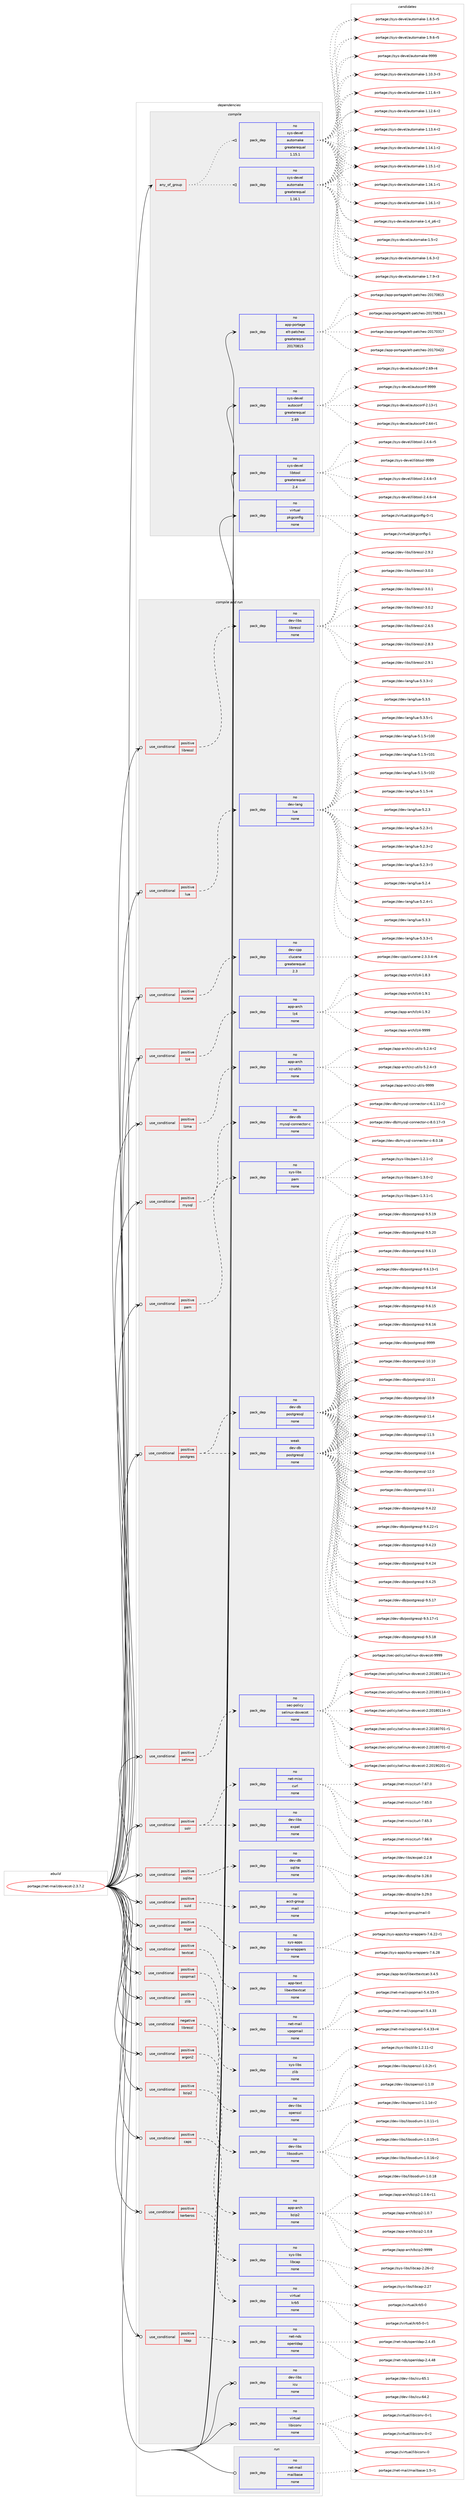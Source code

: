 digraph prolog {

# *************
# Graph options
# *************

newrank=true;
concentrate=true;
compound=true;
graph [rankdir=LR,fontname=Helvetica,fontsize=10,ranksep=1.5];#, ranksep=2.5, nodesep=0.2];
edge  [arrowhead=vee];
node  [fontname=Helvetica,fontsize=10];

# **********
# The ebuild
# **********

subgraph cluster_leftcol {
color=gray;
rank=same;
label=<<i>ebuild</i>>;
id [label="portage://net-mail/dovecot-2.3.7.2", color=red, width=4, href="../net-mail/dovecot-2.3.7.2.svg"];
}

# ****************
# The dependencies
# ****************

subgraph cluster_midcol {
color=gray;
label=<<i>dependencies</i>>;
subgraph cluster_compile {
fillcolor="#eeeeee";
style=filled;
label=<<i>compile</i>>;
subgraph any5888 {
dependency362451 [label=<<TABLE BORDER="0" CELLBORDER="1" CELLSPACING="0" CELLPADDING="4"><TR><TD CELLPADDING="10">any_of_group</TD></TR></TABLE>>, shape=none, color=red];subgraph pack265676 {
dependency362452 [label=<<TABLE BORDER="0" CELLBORDER="1" CELLSPACING="0" CELLPADDING="4" WIDTH="220"><TR><TD ROWSPAN="6" CELLPADDING="30">pack_dep</TD></TR><TR><TD WIDTH="110">no</TD></TR><TR><TD>sys-devel</TD></TR><TR><TD>automake</TD></TR><TR><TD>greaterequal</TD></TR><TR><TD>1.16.1</TD></TR></TABLE>>, shape=none, color=blue];
}
dependency362451:e -> dependency362452:w [weight=20,style="dotted",arrowhead="oinv"];
subgraph pack265677 {
dependency362453 [label=<<TABLE BORDER="0" CELLBORDER="1" CELLSPACING="0" CELLPADDING="4" WIDTH="220"><TR><TD ROWSPAN="6" CELLPADDING="30">pack_dep</TD></TR><TR><TD WIDTH="110">no</TD></TR><TR><TD>sys-devel</TD></TR><TR><TD>automake</TD></TR><TR><TD>greaterequal</TD></TR><TR><TD>1.15.1</TD></TR></TABLE>>, shape=none, color=blue];
}
dependency362451:e -> dependency362453:w [weight=20,style="dotted",arrowhead="oinv"];
}
id:e -> dependency362451:w [weight=20,style="solid",arrowhead="vee"];
subgraph pack265678 {
dependency362454 [label=<<TABLE BORDER="0" CELLBORDER="1" CELLSPACING="0" CELLPADDING="4" WIDTH="220"><TR><TD ROWSPAN="6" CELLPADDING="30">pack_dep</TD></TR><TR><TD WIDTH="110">no</TD></TR><TR><TD>app-portage</TD></TR><TR><TD>elt-patches</TD></TR><TR><TD>greaterequal</TD></TR><TR><TD>20170815</TD></TR></TABLE>>, shape=none, color=blue];
}
id:e -> dependency362454:w [weight=20,style="solid",arrowhead="vee"];
subgraph pack265679 {
dependency362455 [label=<<TABLE BORDER="0" CELLBORDER="1" CELLSPACING="0" CELLPADDING="4" WIDTH="220"><TR><TD ROWSPAN="6" CELLPADDING="30">pack_dep</TD></TR><TR><TD WIDTH="110">no</TD></TR><TR><TD>sys-devel</TD></TR><TR><TD>autoconf</TD></TR><TR><TD>greaterequal</TD></TR><TR><TD>2.69</TD></TR></TABLE>>, shape=none, color=blue];
}
id:e -> dependency362455:w [weight=20,style="solid",arrowhead="vee"];
subgraph pack265680 {
dependency362456 [label=<<TABLE BORDER="0" CELLBORDER="1" CELLSPACING="0" CELLPADDING="4" WIDTH="220"><TR><TD ROWSPAN="6" CELLPADDING="30">pack_dep</TD></TR><TR><TD WIDTH="110">no</TD></TR><TR><TD>sys-devel</TD></TR><TR><TD>libtool</TD></TR><TR><TD>greaterequal</TD></TR><TR><TD>2.4</TD></TR></TABLE>>, shape=none, color=blue];
}
id:e -> dependency362456:w [weight=20,style="solid",arrowhead="vee"];
subgraph pack265681 {
dependency362457 [label=<<TABLE BORDER="0" CELLBORDER="1" CELLSPACING="0" CELLPADDING="4" WIDTH="220"><TR><TD ROWSPAN="6" CELLPADDING="30">pack_dep</TD></TR><TR><TD WIDTH="110">no</TD></TR><TR><TD>virtual</TD></TR><TR><TD>pkgconfig</TD></TR><TR><TD>none</TD></TR><TR><TD></TD></TR></TABLE>>, shape=none, color=blue];
}
id:e -> dependency362457:w [weight=20,style="solid",arrowhead="vee"];
}
subgraph cluster_compileandrun {
fillcolor="#eeeeee";
style=filled;
label=<<i>compile and run</i>>;
subgraph cond90735 {
dependency362458 [label=<<TABLE BORDER="0" CELLBORDER="1" CELLSPACING="0" CELLPADDING="4"><TR><TD ROWSPAN="3" CELLPADDING="10">use_conditional</TD></TR><TR><TD>negative</TD></TR><TR><TD>libressl</TD></TR></TABLE>>, shape=none, color=red];
subgraph pack265682 {
dependency362459 [label=<<TABLE BORDER="0" CELLBORDER="1" CELLSPACING="0" CELLPADDING="4" WIDTH="220"><TR><TD ROWSPAN="6" CELLPADDING="30">pack_dep</TD></TR><TR><TD WIDTH="110">no</TD></TR><TR><TD>dev-libs</TD></TR><TR><TD>openssl</TD></TR><TR><TD>none</TD></TR><TR><TD></TD></TR></TABLE>>, shape=none, color=blue];
}
dependency362458:e -> dependency362459:w [weight=20,style="dashed",arrowhead="vee"];
}
id:e -> dependency362458:w [weight=20,style="solid",arrowhead="odotvee"];
subgraph cond90736 {
dependency362460 [label=<<TABLE BORDER="0" CELLBORDER="1" CELLSPACING="0" CELLPADDING="4"><TR><TD ROWSPAN="3" CELLPADDING="10">use_conditional</TD></TR><TR><TD>positive</TD></TR><TR><TD>argon2</TD></TR></TABLE>>, shape=none, color=red];
subgraph pack265683 {
dependency362461 [label=<<TABLE BORDER="0" CELLBORDER="1" CELLSPACING="0" CELLPADDING="4" WIDTH="220"><TR><TD ROWSPAN="6" CELLPADDING="30">pack_dep</TD></TR><TR><TD WIDTH="110">no</TD></TR><TR><TD>dev-libs</TD></TR><TR><TD>libsodium</TD></TR><TR><TD>none</TD></TR><TR><TD></TD></TR></TABLE>>, shape=none, color=blue];
}
dependency362460:e -> dependency362461:w [weight=20,style="dashed",arrowhead="vee"];
}
id:e -> dependency362460:w [weight=20,style="solid",arrowhead="odotvee"];
subgraph cond90737 {
dependency362462 [label=<<TABLE BORDER="0" CELLBORDER="1" CELLSPACING="0" CELLPADDING="4"><TR><TD ROWSPAN="3" CELLPADDING="10">use_conditional</TD></TR><TR><TD>positive</TD></TR><TR><TD>bzip2</TD></TR></TABLE>>, shape=none, color=red];
subgraph pack265684 {
dependency362463 [label=<<TABLE BORDER="0" CELLBORDER="1" CELLSPACING="0" CELLPADDING="4" WIDTH="220"><TR><TD ROWSPAN="6" CELLPADDING="30">pack_dep</TD></TR><TR><TD WIDTH="110">no</TD></TR><TR><TD>app-arch</TD></TR><TR><TD>bzip2</TD></TR><TR><TD>none</TD></TR><TR><TD></TD></TR></TABLE>>, shape=none, color=blue];
}
dependency362462:e -> dependency362463:w [weight=20,style="dashed",arrowhead="vee"];
}
id:e -> dependency362462:w [weight=20,style="solid",arrowhead="odotvee"];
subgraph cond90738 {
dependency362464 [label=<<TABLE BORDER="0" CELLBORDER="1" CELLSPACING="0" CELLPADDING="4"><TR><TD ROWSPAN="3" CELLPADDING="10">use_conditional</TD></TR><TR><TD>positive</TD></TR><TR><TD>caps</TD></TR></TABLE>>, shape=none, color=red];
subgraph pack265685 {
dependency362465 [label=<<TABLE BORDER="0" CELLBORDER="1" CELLSPACING="0" CELLPADDING="4" WIDTH="220"><TR><TD ROWSPAN="6" CELLPADDING="30">pack_dep</TD></TR><TR><TD WIDTH="110">no</TD></TR><TR><TD>sys-libs</TD></TR><TR><TD>libcap</TD></TR><TR><TD>none</TD></TR><TR><TD></TD></TR></TABLE>>, shape=none, color=blue];
}
dependency362464:e -> dependency362465:w [weight=20,style="dashed",arrowhead="vee"];
}
id:e -> dependency362464:w [weight=20,style="solid",arrowhead="odotvee"];
subgraph cond90739 {
dependency362466 [label=<<TABLE BORDER="0" CELLBORDER="1" CELLSPACING="0" CELLPADDING="4"><TR><TD ROWSPAN="3" CELLPADDING="10">use_conditional</TD></TR><TR><TD>positive</TD></TR><TR><TD>kerberos</TD></TR></TABLE>>, shape=none, color=red];
subgraph pack265686 {
dependency362467 [label=<<TABLE BORDER="0" CELLBORDER="1" CELLSPACING="0" CELLPADDING="4" WIDTH="220"><TR><TD ROWSPAN="6" CELLPADDING="30">pack_dep</TD></TR><TR><TD WIDTH="110">no</TD></TR><TR><TD>virtual</TD></TR><TR><TD>krb5</TD></TR><TR><TD>none</TD></TR><TR><TD></TD></TR></TABLE>>, shape=none, color=blue];
}
dependency362466:e -> dependency362467:w [weight=20,style="dashed",arrowhead="vee"];
}
id:e -> dependency362466:w [weight=20,style="solid",arrowhead="odotvee"];
subgraph cond90740 {
dependency362468 [label=<<TABLE BORDER="0" CELLBORDER="1" CELLSPACING="0" CELLPADDING="4"><TR><TD ROWSPAN="3" CELLPADDING="10">use_conditional</TD></TR><TR><TD>positive</TD></TR><TR><TD>ldap</TD></TR></TABLE>>, shape=none, color=red];
subgraph pack265687 {
dependency362469 [label=<<TABLE BORDER="0" CELLBORDER="1" CELLSPACING="0" CELLPADDING="4" WIDTH="220"><TR><TD ROWSPAN="6" CELLPADDING="30">pack_dep</TD></TR><TR><TD WIDTH="110">no</TD></TR><TR><TD>net-nds</TD></TR><TR><TD>openldap</TD></TR><TR><TD>none</TD></TR><TR><TD></TD></TR></TABLE>>, shape=none, color=blue];
}
dependency362468:e -> dependency362469:w [weight=20,style="dashed",arrowhead="vee"];
}
id:e -> dependency362468:w [weight=20,style="solid",arrowhead="odotvee"];
subgraph cond90741 {
dependency362470 [label=<<TABLE BORDER="0" CELLBORDER="1" CELLSPACING="0" CELLPADDING="4"><TR><TD ROWSPAN="3" CELLPADDING="10">use_conditional</TD></TR><TR><TD>positive</TD></TR><TR><TD>libressl</TD></TR></TABLE>>, shape=none, color=red];
subgraph pack265688 {
dependency362471 [label=<<TABLE BORDER="0" CELLBORDER="1" CELLSPACING="0" CELLPADDING="4" WIDTH="220"><TR><TD ROWSPAN="6" CELLPADDING="30">pack_dep</TD></TR><TR><TD WIDTH="110">no</TD></TR><TR><TD>dev-libs</TD></TR><TR><TD>libressl</TD></TR><TR><TD>none</TD></TR><TR><TD></TD></TR></TABLE>>, shape=none, color=blue];
}
dependency362470:e -> dependency362471:w [weight=20,style="dashed",arrowhead="vee"];
}
id:e -> dependency362470:w [weight=20,style="solid",arrowhead="odotvee"];
subgraph cond90742 {
dependency362472 [label=<<TABLE BORDER="0" CELLBORDER="1" CELLSPACING="0" CELLPADDING="4"><TR><TD ROWSPAN="3" CELLPADDING="10">use_conditional</TD></TR><TR><TD>positive</TD></TR><TR><TD>lua</TD></TR></TABLE>>, shape=none, color=red];
subgraph pack265689 {
dependency362473 [label=<<TABLE BORDER="0" CELLBORDER="1" CELLSPACING="0" CELLPADDING="4" WIDTH="220"><TR><TD ROWSPAN="6" CELLPADDING="30">pack_dep</TD></TR><TR><TD WIDTH="110">no</TD></TR><TR><TD>dev-lang</TD></TR><TR><TD>lua</TD></TR><TR><TD>none</TD></TR><TR><TD></TD></TR></TABLE>>, shape=none, color=blue];
}
dependency362472:e -> dependency362473:w [weight=20,style="dashed",arrowhead="vee"];
}
id:e -> dependency362472:w [weight=20,style="solid",arrowhead="odotvee"];
subgraph cond90743 {
dependency362474 [label=<<TABLE BORDER="0" CELLBORDER="1" CELLSPACING="0" CELLPADDING="4"><TR><TD ROWSPAN="3" CELLPADDING="10">use_conditional</TD></TR><TR><TD>positive</TD></TR><TR><TD>lucene</TD></TR></TABLE>>, shape=none, color=red];
subgraph pack265690 {
dependency362475 [label=<<TABLE BORDER="0" CELLBORDER="1" CELLSPACING="0" CELLPADDING="4" WIDTH="220"><TR><TD ROWSPAN="6" CELLPADDING="30">pack_dep</TD></TR><TR><TD WIDTH="110">no</TD></TR><TR><TD>dev-cpp</TD></TR><TR><TD>clucene</TD></TR><TR><TD>greaterequal</TD></TR><TR><TD>2.3</TD></TR></TABLE>>, shape=none, color=blue];
}
dependency362474:e -> dependency362475:w [weight=20,style="dashed",arrowhead="vee"];
}
id:e -> dependency362474:w [weight=20,style="solid",arrowhead="odotvee"];
subgraph cond90744 {
dependency362476 [label=<<TABLE BORDER="0" CELLBORDER="1" CELLSPACING="0" CELLPADDING="4"><TR><TD ROWSPAN="3" CELLPADDING="10">use_conditional</TD></TR><TR><TD>positive</TD></TR><TR><TD>lz4</TD></TR></TABLE>>, shape=none, color=red];
subgraph pack265691 {
dependency362477 [label=<<TABLE BORDER="0" CELLBORDER="1" CELLSPACING="0" CELLPADDING="4" WIDTH="220"><TR><TD ROWSPAN="6" CELLPADDING="30">pack_dep</TD></TR><TR><TD WIDTH="110">no</TD></TR><TR><TD>app-arch</TD></TR><TR><TD>lz4</TD></TR><TR><TD>none</TD></TR><TR><TD></TD></TR></TABLE>>, shape=none, color=blue];
}
dependency362476:e -> dependency362477:w [weight=20,style="dashed",arrowhead="vee"];
}
id:e -> dependency362476:w [weight=20,style="solid",arrowhead="odotvee"];
subgraph cond90745 {
dependency362478 [label=<<TABLE BORDER="0" CELLBORDER="1" CELLSPACING="0" CELLPADDING="4"><TR><TD ROWSPAN="3" CELLPADDING="10">use_conditional</TD></TR><TR><TD>positive</TD></TR><TR><TD>lzma</TD></TR></TABLE>>, shape=none, color=red];
subgraph pack265692 {
dependency362479 [label=<<TABLE BORDER="0" CELLBORDER="1" CELLSPACING="0" CELLPADDING="4" WIDTH="220"><TR><TD ROWSPAN="6" CELLPADDING="30">pack_dep</TD></TR><TR><TD WIDTH="110">no</TD></TR><TR><TD>app-arch</TD></TR><TR><TD>xz-utils</TD></TR><TR><TD>none</TD></TR><TR><TD></TD></TR></TABLE>>, shape=none, color=blue];
}
dependency362478:e -> dependency362479:w [weight=20,style="dashed",arrowhead="vee"];
}
id:e -> dependency362478:w [weight=20,style="solid",arrowhead="odotvee"];
subgraph cond90746 {
dependency362480 [label=<<TABLE BORDER="0" CELLBORDER="1" CELLSPACING="0" CELLPADDING="4"><TR><TD ROWSPAN="3" CELLPADDING="10">use_conditional</TD></TR><TR><TD>positive</TD></TR><TR><TD>mysql</TD></TR></TABLE>>, shape=none, color=red];
subgraph pack265693 {
dependency362481 [label=<<TABLE BORDER="0" CELLBORDER="1" CELLSPACING="0" CELLPADDING="4" WIDTH="220"><TR><TD ROWSPAN="6" CELLPADDING="30">pack_dep</TD></TR><TR><TD WIDTH="110">no</TD></TR><TR><TD>dev-db</TD></TR><TR><TD>mysql-connector-c</TD></TR><TR><TD>none</TD></TR><TR><TD></TD></TR></TABLE>>, shape=none, color=blue];
}
dependency362480:e -> dependency362481:w [weight=20,style="dashed",arrowhead="vee"];
}
id:e -> dependency362480:w [weight=20,style="solid",arrowhead="odotvee"];
subgraph cond90747 {
dependency362482 [label=<<TABLE BORDER="0" CELLBORDER="1" CELLSPACING="0" CELLPADDING="4"><TR><TD ROWSPAN="3" CELLPADDING="10">use_conditional</TD></TR><TR><TD>positive</TD></TR><TR><TD>pam</TD></TR></TABLE>>, shape=none, color=red];
subgraph pack265694 {
dependency362483 [label=<<TABLE BORDER="0" CELLBORDER="1" CELLSPACING="0" CELLPADDING="4" WIDTH="220"><TR><TD ROWSPAN="6" CELLPADDING="30">pack_dep</TD></TR><TR><TD WIDTH="110">no</TD></TR><TR><TD>sys-libs</TD></TR><TR><TD>pam</TD></TR><TR><TD>none</TD></TR><TR><TD></TD></TR></TABLE>>, shape=none, color=blue];
}
dependency362482:e -> dependency362483:w [weight=20,style="dashed",arrowhead="vee"];
}
id:e -> dependency362482:w [weight=20,style="solid",arrowhead="odotvee"];
subgraph cond90748 {
dependency362484 [label=<<TABLE BORDER="0" CELLBORDER="1" CELLSPACING="0" CELLPADDING="4"><TR><TD ROWSPAN="3" CELLPADDING="10">use_conditional</TD></TR><TR><TD>positive</TD></TR><TR><TD>postgres</TD></TR></TABLE>>, shape=none, color=red];
subgraph pack265695 {
dependency362485 [label=<<TABLE BORDER="0" CELLBORDER="1" CELLSPACING="0" CELLPADDING="4" WIDTH="220"><TR><TD ROWSPAN="6" CELLPADDING="30">pack_dep</TD></TR><TR><TD WIDTH="110">no</TD></TR><TR><TD>dev-db</TD></TR><TR><TD>postgresql</TD></TR><TR><TD>none</TD></TR><TR><TD></TD></TR></TABLE>>, shape=none, color=blue];
}
dependency362484:e -> dependency362485:w [weight=20,style="dashed",arrowhead="vee"];
subgraph pack265696 {
dependency362486 [label=<<TABLE BORDER="0" CELLBORDER="1" CELLSPACING="0" CELLPADDING="4" WIDTH="220"><TR><TD ROWSPAN="6" CELLPADDING="30">pack_dep</TD></TR><TR><TD WIDTH="110">weak</TD></TR><TR><TD>dev-db</TD></TR><TR><TD>postgresql</TD></TR><TR><TD>none</TD></TR><TR><TD></TD></TR></TABLE>>, shape=none, color=blue];
}
dependency362484:e -> dependency362486:w [weight=20,style="dashed",arrowhead="vee"];
}
id:e -> dependency362484:w [weight=20,style="solid",arrowhead="odotvee"];
subgraph cond90749 {
dependency362487 [label=<<TABLE BORDER="0" CELLBORDER="1" CELLSPACING="0" CELLPADDING="4"><TR><TD ROWSPAN="3" CELLPADDING="10">use_conditional</TD></TR><TR><TD>positive</TD></TR><TR><TD>selinux</TD></TR></TABLE>>, shape=none, color=red];
subgraph pack265697 {
dependency362488 [label=<<TABLE BORDER="0" CELLBORDER="1" CELLSPACING="0" CELLPADDING="4" WIDTH="220"><TR><TD ROWSPAN="6" CELLPADDING="30">pack_dep</TD></TR><TR><TD WIDTH="110">no</TD></TR><TR><TD>sec-policy</TD></TR><TR><TD>selinux-dovecot</TD></TR><TR><TD>none</TD></TR><TR><TD></TD></TR></TABLE>>, shape=none, color=blue];
}
dependency362487:e -> dependency362488:w [weight=20,style="dashed",arrowhead="vee"];
}
id:e -> dependency362487:w [weight=20,style="solid",arrowhead="odotvee"];
subgraph cond90750 {
dependency362489 [label=<<TABLE BORDER="0" CELLBORDER="1" CELLSPACING="0" CELLPADDING="4"><TR><TD ROWSPAN="3" CELLPADDING="10">use_conditional</TD></TR><TR><TD>positive</TD></TR><TR><TD>solr</TD></TR></TABLE>>, shape=none, color=red];
subgraph pack265698 {
dependency362490 [label=<<TABLE BORDER="0" CELLBORDER="1" CELLSPACING="0" CELLPADDING="4" WIDTH="220"><TR><TD ROWSPAN="6" CELLPADDING="30">pack_dep</TD></TR><TR><TD WIDTH="110">no</TD></TR><TR><TD>net-misc</TD></TR><TR><TD>curl</TD></TR><TR><TD>none</TD></TR><TR><TD></TD></TR></TABLE>>, shape=none, color=blue];
}
dependency362489:e -> dependency362490:w [weight=20,style="dashed",arrowhead="vee"];
subgraph pack265699 {
dependency362491 [label=<<TABLE BORDER="0" CELLBORDER="1" CELLSPACING="0" CELLPADDING="4" WIDTH="220"><TR><TD ROWSPAN="6" CELLPADDING="30">pack_dep</TD></TR><TR><TD WIDTH="110">no</TD></TR><TR><TD>dev-libs</TD></TR><TR><TD>expat</TD></TR><TR><TD>none</TD></TR><TR><TD></TD></TR></TABLE>>, shape=none, color=blue];
}
dependency362489:e -> dependency362491:w [weight=20,style="dashed",arrowhead="vee"];
}
id:e -> dependency362489:w [weight=20,style="solid",arrowhead="odotvee"];
subgraph cond90751 {
dependency362492 [label=<<TABLE BORDER="0" CELLBORDER="1" CELLSPACING="0" CELLPADDING="4"><TR><TD ROWSPAN="3" CELLPADDING="10">use_conditional</TD></TR><TR><TD>positive</TD></TR><TR><TD>sqlite</TD></TR></TABLE>>, shape=none, color=red];
subgraph pack265700 {
dependency362493 [label=<<TABLE BORDER="0" CELLBORDER="1" CELLSPACING="0" CELLPADDING="4" WIDTH="220"><TR><TD ROWSPAN="6" CELLPADDING="30">pack_dep</TD></TR><TR><TD WIDTH="110">no</TD></TR><TR><TD>dev-db</TD></TR><TR><TD>sqlite</TD></TR><TR><TD>none</TD></TR><TR><TD></TD></TR></TABLE>>, shape=none, color=blue];
}
dependency362492:e -> dependency362493:w [weight=20,style="dashed",arrowhead="vee"];
}
id:e -> dependency362492:w [weight=20,style="solid",arrowhead="odotvee"];
subgraph cond90752 {
dependency362494 [label=<<TABLE BORDER="0" CELLBORDER="1" CELLSPACING="0" CELLPADDING="4"><TR><TD ROWSPAN="3" CELLPADDING="10">use_conditional</TD></TR><TR><TD>positive</TD></TR><TR><TD>suid</TD></TR></TABLE>>, shape=none, color=red];
subgraph pack265701 {
dependency362495 [label=<<TABLE BORDER="0" CELLBORDER="1" CELLSPACING="0" CELLPADDING="4" WIDTH="220"><TR><TD ROWSPAN="6" CELLPADDING="30">pack_dep</TD></TR><TR><TD WIDTH="110">no</TD></TR><TR><TD>acct-group</TD></TR><TR><TD>mail</TD></TR><TR><TD>none</TD></TR><TR><TD></TD></TR></TABLE>>, shape=none, color=blue];
}
dependency362494:e -> dependency362495:w [weight=20,style="dashed",arrowhead="vee"];
}
id:e -> dependency362494:w [weight=20,style="solid",arrowhead="odotvee"];
subgraph cond90753 {
dependency362496 [label=<<TABLE BORDER="0" CELLBORDER="1" CELLSPACING="0" CELLPADDING="4"><TR><TD ROWSPAN="3" CELLPADDING="10">use_conditional</TD></TR><TR><TD>positive</TD></TR><TR><TD>tcpd</TD></TR></TABLE>>, shape=none, color=red];
subgraph pack265702 {
dependency362497 [label=<<TABLE BORDER="0" CELLBORDER="1" CELLSPACING="0" CELLPADDING="4" WIDTH="220"><TR><TD ROWSPAN="6" CELLPADDING="30">pack_dep</TD></TR><TR><TD WIDTH="110">no</TD></TR><TR><TD>sys-apps</TD></TR><TR><TD>tcp-wrappers</TD></TR><TR><TD>none</TD></TR><TR><TD></TD></TR></TABLE>>, shape=none, color=blue];
}
dependency362496:e -> dependency362497:w [weight=20,style="dashed",arrowhead="vee"];
}
id:e -> dependency362496:w [weight=20,style="solid",arrowhead="odotvee"];
subgraph cond90754 {
dependency362498 [label=<<TABLE BORDER="0" CELLBORDER="1" CELLSPACING="0" CELLPADDING="4"><TR><TD ROWSPAN="3" CELLPADDING="10">use_conditional</TD></TR><TR><TD>positive</TD></TR><TR><TD>textcat</TD></TR></TABLE>>, shape=none, color=red];
subgraph pack265703 {
dependency362499 [label=<<TABLE BORDER="0" CELLBORDER="1" CELLSPACING="0" CELLPADDING="4" WIDTH="220"><TR><TD ROWSPAN="6" CELLPADDING="30">pack_dep</TD></TR><TR><TD WIDTH="110">no</TD></TR><TR><TD>app-text</TD></TR><TR><TD>libexttextcat</TD></TR><TR><TD>none</TD></TR><TR><TD></TD></TR></TABLE>>, shape=none, color=blue];
}
dependency362498:e -> dependency362499:w [weight=20,style="dashed",arrowhead="vee"];
}
id:e -> dependency362498:w [weight=20,style="solid",arrowhead="odotvee"];
subgraph cond90755 {
dependency362500 [label=<<TABLE BORDER="0" CELLBORDER="1" CELLSPACING="0" CELLPADDING="4"><TR><TD ROWSPAN="3" CELLPADDING="10">use_conditional</TD></TR><TR><TD>positive</TD></TR><TR><TD>vpopmail</TD></TR></TABLE>>, shape=none, color=red];
subgraph pack265704 {
dependency362501 [label=<<TABLE BORDER="0" CELLBORDER="1" CELLSPACING="0" CELLPADDING="4" WIDTH="220"><TR><TD ROWSPAN="6" CELLPADDING="30">pack_dep</TD></TR><TR><TD WIDTH="110">no</TD></TR><TR><TD>net-mail</TD></TR><TR><TD>vpopmail</TD></TR><TR><TD>none</TD></TR><TR><TD></TD></TR></TABLE>>, shape=none, color=blue];
}
dependency362500:e -> dependency362501:w [weight=20,style="dashed",arrowhead="vee"];
}
id:e -> dependency362500:w [weight=20,style="solid",arrowhead="odotvee"];
subgraph cond90756 {
dependency362502 [label=<<TABLE BORDER="0" CELLBORDER="1" CELLSPACING="0" CELLPADDING="4"><TR><TD ROWSPAN="3" CELLPADDING="10">use_conditional</TD></TR><TR><TD>positive</TD></TR><TR><TD>zlib</TD></TR></TABLE>>, shape=none, color=red];
subgraph pack265705 {
dependency362503 [label=<<TABLE BORDER="0" CELLBORDER="1" CELLSPACING="0" CELLPADDING="4" WIDTH="220"><TR><TD ROWSPAN="6" CELLPADDING="30">pack_dep</TD></TR><TR><TD WIDTH="110">no</TD></TR><TR><TD>sys-libs</TD></TR><TR><TD>zlib</TD></TR><TR><TD>none</TD></TR><TR><TD></TD></TR></TABLE>>, shape=none, color=blue];
}
dependency362502:e -> dependency362503:w [weight=20,style="dashed",arrowhead="vee"];
}
id:e -> dependency362502:w [weight=20,style="solid",arrowhead="odotvee"];
subgraph pack265706 {
dependency362504 [label=<<TABLE BORDER="0" CELLBORDER="1" CELLSPACING="0" CELLPADDING="4" WIDTH="220"><TR><TD ROWSPAN="6" CELLPADDING="30">pack_dep</TD></TR><TR><TD WIDTH="110">no</TD></TR><TR><TD>dev-libs</TD></TR><TR><TD>icu</TD></TR><TR><TD>none</TD></TR><TR><TD></TD></TR></TABLE>>, shape=none, color=blue];
}
id:e -> dependency362504:w [weight=20,style="solid",arrowhead="odotvee"];
subgraph pack265707 {
dependency362505 [label=<<TABLE BORDER="0" CELLBORDER="1" CELLSPACING="0" CELLPADDING="4" WIDTH="220"><TR><TD ROWSPAN="6" CELLPADDING="30">pack_dep</TD></TR><TR><TD WIDTH="110">no</TD></TR><TR><TD>virtual</TD></TR><TR><TD>libiconv</TD></TR><TR><TD>none</TD></TR><TR><TD></TD></TR></TABLE>>, shape=none, color=blue];
}
id:e -> dependency362505:w [weight=20,style="solid",arrowhead="odotvee"];
}
subgraph cluster_run {
fillcolor="#eeeeee";
style=filled;
label=<<i>run</i>>;
subgraph pack265708 {
dependency362506 [label=<<TABLE BORDER="0" CELLBORDER="1" CELLSPACING="0" CELLPADDING="4" WIDTH="220"><TR><TD ROWSPAN="6" CELLPADDING="30">pack_dep</TD></TR><TR><TD WIDTH="110">no</TD></TR><TR><TD>net-mail</TD></TR><TR><TD>mailbase</TD></TR><TR><TD>none</TD></TR><TR><TD></TD></TR></TABLE>>, shape=none, color=blue];
}
id:e -> dependency362506:w [weight=20,style="solid",arrowhead="odot"];
}
}

# **************
# The candidates
# **************

subgraph cluster_choices {
rank=same;
color=gray;
label=<<i>candidates</i>>;

subgraph choice265676 {
color=black;
nodesep=1;
choiceportage11512111545100101118101108479711711611110997107101454946494846514511451 [label="portage://sys-devel/automake-1.10.3-r3", color=red, width=4,href="../sys-devel/automake-1.10.3-r3.svg"];
choiceportage11512111545100101118101108479711711611110997107101454946494946544511451 [label="portage://sys-devel/automake-1.11.6-r3", color=red, width=4,href="../sys-devel/automake-1.11.6-r3.svg"];
choiceportage11512111545100101118101108479711711611110997107101454946495046544511450 [label="portage://sys-devel/automake-1.12.6-r2", color=red, width=4,href="../sys-devel/automake-1.12.6-r2.svg"];
choiceportage11512111545100101118101108479711711611110997107101454946495146524511450 [label="portage://sys-devel/automake-1.13.4-r2", color=red, width=4,href="../sys-devel/automake-1.13.4-r2.svg"];
choiceportage11512111545100101118101108479711711611110997107101454946495246494511450 [label="portage://sys-devel/automake-1.14.1-r2", color=red, width=4,href="../sys-devel/automake-1.14.1-r2.svg"];
choiceportage11512111545100101118101108479711711611110997107101454946495346494511450 [label="portage://sys-devel/automake-1.15.1-r2", color=red, width=4,href="../sys-devel/automake-1.15.1-r2.svg"];
choiceportage11512111545100101118101108479711711611110997107101454946495446494511449 [label="portage://sys-devel/automake-1.16.1-r1", color=red, width=4,href="../sys-devel/automake-1.16.1-r1.svg"];
choiceportage11512111545100101118101108479711711611110997107101454946495446494511450 [label="portage://sys-devel/automake-1.16.1-r2", color=red, width=4,href="../sys-devel/automake-1.16.1-r2.svg"];
choiceportage115121115451001011181011084797117116111109971071014549465295112544511450 [label="portage://sys-devel/automake-1.4_p6-r2", color=red, width=4,href="../sys-devel/automake-1.4_p6-r2.svg"];
choiceportage11512111545100101118101108479711711611110997107101454946534511450 [label="portage://sys-devel/automake-1.5-r2", color=red, width=4,href="../sys-devel/automake-1.5-r2.svg"];
choiceportage115121115451001011181011084797117116111109971071014549465446514511450 [label="portage://sys-devel/automake-1.6.3-r2", color=red, width=4,href="../sys-devel/automake-1.6.3-r2.svg"];
choiceportage115121115451001011181011084797117116111109971071014549465546574511451 [label="portage://sys-devel/automake-1.7.9-r3", color=red, width=4,href="../sys-devel/automake-1.7.9-r3.svg"];
choiceportage115121115451001011181011084797117116111109971071014549465646534511453 [label="portage://sys-devel/automake-1.8.5-r5", color=red, width=4,href="../sys-devel/automake-1.8.5-r5.svg"];
choiceportage115121115451001011181011084797117116111109971071014549465746544511453 [label="portage://sys-devel/automake-1.9.6-r5", color=red, width=4,href="../sys-devel/automake-1.9.6-r5.svg"];
choiceportage115121115451001011181011084797117116111109971071014557575757 [label="portage://sys-devel/automake-9999", color=red, width=4,href="../sys-devel/automake-9999.svg"];
dependency362452:e -> choiceportage11512111545100101118101108479711711611110997107101454946494846514511451:w [style=dotted,weight="100"];
dependency362452:e -> choiceportage11512111545100101118101108479711711611110997107101454946494946544511451:w [style=dotted,weight="100"];
dependency362452:e -> choiceportage11512111545100101118101108479711711611110997107101454946495046544511450:w [style=dotted,weight="100"];
dependency362452:e -> choiceportage11512111545100101118101108479711711611110997107101454946495146524511450:w [style=dotted,weight="100"];
dependency362452:e -> choiceportage11512111545100101118101108479711711611110997107101454946495246494511450:w [style=dotted,weight="100"];
dependency362452:e -> choiceportage11512111545100101118101108479711711611110997107101454946495346494511450:w [style=dotted,weight="100"];
dependency362452:e -> choiceportage11512111545100101118101108479711711611110997107101454946495446494511449:w [style=dotted,weight="100"];
dependency362452:e -> choiceportage11512111545100101118101108479711711611110997107101454946495446494511450:w [style=dotted,weight="100"];
dependency362452:e -> choiceportage115121115451001011181011084797117116111109971071014549465295112544511450:w [style=dotted,weight="100"];
dependency362452:e -> choiceportage11512111545100101118101108479711711611110997107101454946534511450:w [style=dotted,weight="100"];
dependency362452:e -> choiceportage115121115451001011181011084797117116111109971071014549465446514511450:w [style=dotted,weight="100"];
dependency362452:e -> choiceportage115121115451001011181011084797117116111109971071014549465546574511451:w [style=dotted,weight="100"];
dependency362452:e -> choiceportage115121115451001011181011084797117116111109971071014549465646534511453:w [style=dotted,weight="100"];
dependency362452:e -> choiceportage115121115451001011181011084797117116111109971071014549465746544511453:w [style=dotted,weight="100"];
dependency362452:e -> choiceportage115121115451001011181011084797117116111109971071014557575757:w [style=dotted,weight="100"];
}
subgraph choice265677 {
color=black;
nodesep=1;
choiceportage11512111545100101118101108479711711611110997107101454946494846514511451 [label="portage://sys-devel/automake-1.10.3-r3", color=red, width=4,href="../sys-devel/automake-1.10.3-r3.svg"];
choiceportage11512111545100101118101108479711711611110997107101454946494946544511451 [label="portage://sys-devel/automake-1.11.6-r3", color=red, width=4,href="../sys-devel/automake-1.11.6-r3.svg"];
choiceportage11512111545100101118101108479711711611110997107101454946495046544511450 [label="portage://sys-devel/automake-1.12.6-r2", color=red, width=4,href="../sys-devel/automake-1.12.6-r2.svg"];
choiceportage11512111545100101118101108479711711611110997107101454946495146524511450 [label="portage://sys-devel/automake-1.13.4-r2", color=red, width=4,href="../sys-devel/automake-1.13.4-r2.svg"];
choiceportage11512111545100101118101108479711711611110997107101454946495246494511450 [label="portage://sys-devel/automake-1.14.1-r2", color=red, width=4,href="../sys-devel/automake-1.14.1-r2.svg"];
choiceportage11512111545100101118101108479711711611110997107101454946495346494511450 [label="portage://sys-devel/automake-1.15.1-r2", color=red, width=4,href="../sys-devel/automake-1.15.1-r2.svg"];
choiceportage11512111545100101118101108479711711611110997107101454946495446494511449 [label="portage://sys-devel/automake-1.16.1-r1", color=red, width=4,href="../sys-devel/automake-1.16.1-r1.svg"];
choiceportage11512111545100101118101108479711711611110997107101454946495446494511450 [label="portage://sys-devel/automake-1.16.1-r2", color=red, width=4,href="../sys-devel/automake-1.16.1-r2.svg"];
choiceportage115121115451001011181011084797117116111109971071014549465295112544511450 [label="portage://sys-devel/automake-1.4_p6-r2", color=red, width=4,href="../sys-devel/automake-1.4_p6-r2.svg"];
choiceportage11512111545100101118101108479711711611110997107101454946534511450 [label="portage://sys-devel/automake-1.5-r2", color=red, width=4,href="../sys-devel/automake-1.5-r2.svg"];
choiceportage115121115451001011181011084797117116111109971071014549465446514511450 [label="portage://sys-devel/automake-1.6.3-r2", color=red, width=4,href="../sys-devel/automake-1.6.3-r2.svg"];
choiceportage115121115451001011181011084797117116111109971071014549465546574511451 [label="portage://sys-devel/automake-1.7.9-r3", color=red, width=4,href="../sys-devel/automake-1.7.9-r3.svg"];
choiceportage115121115451001011181011084797117116111109971071014549465646534511453 [label="portage://sys-devel/automake-1.8.5-r5", color=red, width=4,href="../sys-devel/automake-1.8.5-r5.svg"];
choiceportage115121115451001011181011084797117116111109971071014549465746544511453 [label="portage://sys-devel/automake-1.9.6-r5", color=red, width=4,href="../sys-devel/automake-1.9.6-r5.svg"];
choiceportage115121115451001011181011084797117116111109971071014557575757 [label="portage://sys-devel/automake-9999", color=red, width=4,href="../sys-devel/automake-9999.svg"];
dependency362453:e -> choiceportage11512111545100101118101108479711711611110997107101454946494846514511451:w [style=dotted,weight="100"];
dependency362453:e -> choiceportage11512111545100101118101108479711711611110997107101454946494946544511451:w [style=dotted,weight="100"];
dependency362453:e -> choiceportage11512111545100101118101108479711711611110997107101454946495046544511450:w [style=dotted,weight="100"];
dependency362453:e -> choiceportage11512111545100101118101108479711711611110997107101454946495146524511450:w [style=dotted,weight="100"];
dependency362453:e -> choiceportage11512111545100101118101108479711711611110997107101454946495246494511450:w [style=dotted,weight="100"];
dependency362453:e -> choiceportage11512111545100101118101108479711711611110997107101454946495346494511450:w [style=dotted,weight="100"];
dependency362453:e -> choiceportage11512111545100101118101108479711711611110997107101454946495446494511449:w [style=dotted,weight="100"];
dependency362453:e -> choiceportage11512111545100101118101108479711711611110997107101454946495446494511450:w [style=dotted,weight="100"];
dependency362453:e -> choiceportage115121115451001011181011084797117116111109971071014549465295112544511450:w [style=dotted,weight="100"];
dependency362453:e -> choiceportage11512111545100101118101108479711711611110997107101454946534511450:w [style=dotted,weight="100"];
dependency362453:e -> choiceportage115121115451001011181011084797117116111109971071014549465446514511450:w [style=dotted,weight="100"];
dependency362453:e -> choiceportage115121115451001011181011084797117116111109971071014549465546574511451:w [style=dotted,weight="100"];
dependency362453:e -> choiceportage115121115451001011181011084797117116111109971071014549465646534511453:w [style=dotted,weight="100"];
dependency362453:e -> choiceportage115121115451001011181011084797117116111109971071014549465746544511453:w [style=dotted,weight="100"];
dependency362453:e -> choiceportage115121115451001011181011084797117116111109971071014557575757:w [style=dotted,weight="100"];
}
subgraph choice265678 {
color=black;
nodesep=1;
choiceportage97112112451121111141169710310147101108116451129711699104101115455048495548514955 [label="portage://app-portage/elt-patches-20170317", color=red, width=4,href="../app-portage/elt-patches-20170317.svg"];
choiceportage97112112451121111141169710310147101108116451129711699104101115455048495548525050 [label="portage://app-portage/elt-patches-20170422", color=red, width=4,href="../app-portage/elt-patches-20170422.svg"];
choiceportage97112112451121111141169710310147101108116451129711699104101115455048495548564953 [label="portage://app-portage/elt-patches-20170815", color=red, width=4,href="../app-portage/elt-patches-20170815.svg"];
choiceportage971121124511211111411697103101471011081164511297116991041011154550484955485650544649 [label="portage://app-portage/elt-patches-20170826.1", color=red, width=4,href="../app-portage/elt-patches-20170826.1.svg"];
dependency362454:e -> choiceportage97112112451121111141169710310147101108116451129711699104101115455048495548514955:w [style=dotted,weight="100"];
dependency362454:e -> choiceportage97112112451121111141169710310147101108116451129711699104101115455048495548525050:w [style=dotted,weight="100"];
dependency362454:e -> choiceportage97112112451121111141169710310147101108116451129711699104101115455048495548564953:w [style=dotted,weight="100"];
dependency362454:e -> choiceportage971121124511211111411697103101471011081164511297116991041011154550484955485650544649:w [style=dotted,weight="100"];
}
subgraph choice265679 {
color=black;
nodesep=1;
choiceportage1151211154510010111810110847971171161119911111010245504649514511449 [label="portage://sys-devel/autoconf-2.13-r1", color=red, width=4,href="../sys-devel/autoconf-2.13-r1.svg"];
choiceportage1151211154510010111810110847971171161119911111010245504654524511449 [label="portage://sys-devel/autoconf-2.64-r1", color=red, width=4,href="../sys-devel/autoconf-2.64-r1.svg"];
choiceportage1151211154510010111810110847971171161119911111010245504654574511452 [label="portage://sys-devel/autoconf-2.69-r4", color=red, width=4,href="../sys-devel/autoconf-2.69-r4.svg"];
choiceportage115121115451001011181011084797117116111991111101024557575757 [label="portage://sys-devel/autoconf-9999", color=red, width=4,href="../sys-devel/autoconf-9999.svg"];
dependency362455:e -> choiceportage1151211154510010111810110847971171161119911111010245504649514511449:w [style=dotted,weight="100"];
dependency362455:e -> choiceportage1151211154510010111810110847971171161119911111010245504654524511449:w [style=dotted,weight="100"];
dependency362455:e -> choiceportage1151211154510010111810110847971171161119911111010245504654574511452:w [style=dotted,weight="100"];
dependency362455:e -> choiceportage115121115451001011181011084797117116111991111101024557575757:w [style=dotted,weight="100"];
}
subgraph choice265680 {
color=black;
nodesep=1;
choiceportage1151211154510010111810110847108105981161111111084550465246544511451 [label="portage://sys-devel/libtool-2.4.6-r3", color=red, width=4,href="../sys-devel/libtool-2.4.6-r3.svg"];
choiceportage1151211154510010111810110847108105981161111111084550465246544511452 [label="portage://sys-devel/libtool-2.4.6-r4", color=red, width=4,href="../sys-devel/libtool-2.4.6-r4.svg"];
choiceportage1151211154510010111810110847108105981161111111084550465246544511453 [label="portage://sys-devel/libtool-2.4.6-r5", color=red, width=4,href="../sys-devel/libtool-2.4.6-r5.svg"];
choiceportage1151211154510010111810110847108105981161111111084557575757 [label="portage://sys-devel/libtool-9999", color=red, width=4,href="../sys-devel/libtool-9999.svg"];
dependency362456:e -> choiceportage1151211154510010111810110847108105981161111111084550465246544511451:w [style=dotted,weight="100"];
dependency362456:e -> choiceportage1151211154510010111810110847108105981161111111084550465246544511452:w [style=dotted,weight="100"];
dependency362456:e -> choiceportage1151211154510010111810110847108105981161111111084550465246544511453:w [style=dotted,weight="100"];
dependency362456:e -> choiceportage1151211154510010111810110847108105981161111111084557575757:w [style=dotted,weight="100"];
}
subgraph choice265681 {
color=black;
nodesep=1;
choiceportage11810511411611797108471121071039911111010210510345484511449 [label="portage://virtual/pkgconfig-0-r1", color=red, width=4,href="../virtual/pkgconfig-0-r1.svg"];
choiceportage1181051141161179710847112107103991111101021051034549 [label="portage://virtual/pkgconfig-1", color=red, width=4,href="../virtual/pkgconfig-1.svg"];
dependency362457:e -> choiceportage11810511411611797108471121071039911111010210510345484511449:w [style=dotted,weight="100"];
dependency362457:e -> choiceportage1181051141161179710847112107103991111101021051034549:w [style=dotted,weight="100"];
}
subgraph choice265682 {
color=black;
nodesep=1;
choiceportage1001011184510810598115471111121011101151151084549464846501164511449 [label="portage://dev-libs/openssl-1.0.2t-r1", color=red, width=4,href="../dev-libs/openssl-1.0.2t-r1.svg"];
choiceportage100101118451081059811547111112101110115115108454946494648108 [label="portage://dev-libs/openssl-1.1.0l", color=red, width=4,href="../dev-libs/openssl-1.1.0l.svg"];
choiceportage1001011184510810598115471111121011101151151084549464946491004511450 [label="portage://dev-libs/openssl-1.1.1d-r2", color=red, width=4,href="../dev-libs/openssl-1.1.1d-r2.svg"];
dependency362459:e -> choiceportage1001011184510810598115471111121011101151151084549464846501164511449:w [style=dotted,weight="100"];
dependency362459:e -> choiceportage100101118451081059811547111112101110115115108454946494648108:w [style=dotted,weight="100"];
dependency362459:e -> choiceportage1001011184510810598115471111121011101151151084549464946491004511450:w [style=dotted,weight="100"];
}
subgraph choice265683 {
color=black;
nodesep=1;
choiceportage10010111845108105981154710810598115111100105117109454946484649494511449 [label="portage://dev-libs/libsodium-1.0.11-r1", color=red, width=4,href="../dev-libs/libsodium-1.0.11-r1.svg"];
choiceportage10010111845108105981154710810598115111100105117109454946484649534511449 [label="portage://dev-libs/libsodium-1.0.15-r1", color=red, width=4,href="../dev-libs/libsodium-1.0.15-r1.svg"];
choiceportage10010111845108105981154710810598115111100105117109454946484649544511450 [label="portage://dev-libs/libsodium-1.0.16-r2", color=red, width=4,href="../dev-libs/libsodium-1.0.16-r2.svg"];
choiceportage1001011184510810598115471081059811511110010511710945494648464956 [label="portage://dev-libs/libsodium-1.0.18", color=red, width=4,href="../dev-libs/libsodium-1.0.18.svg"];
dependency362461:e -> choiceportage10010111845108105981154710810598115111100105117109454946484649494511449:w [style=dotted,weight="100"];
dependency362461:e -> choiceportage10010111845108105981154710810598115111100105117109454946484649534511449:w [style=dotted,weight="100"];
dependency362461:e -> choiceportage10010111845108105981154710810598115111100105117109454946484649544511450:w [style=dotted,weight="100"];
dependency362461:e -> choiceportage1001011184510810598115471081059811511110010511710945494648464956:w [style=dotted,weight="100"];
}
subgraph choice265684 {
color=black;
nodesep=1;
choiceportage97112112459711499104479812210511250454946484654451144949 [label="portage://app-arch/bzip2-1.0.6-r11", color=red, width=4,href="../app-arch/bzip2-1.0.6-r11.svg"];
choiceportage97112112459711499104479812210511250454946484655 [label="portage://app-arch/bzip2-1.0.7", color=red, width=4,href="../app-arch/bzip2-1.0.7.svg"];
choiceportage97112112459711499104479812210511250454946484656 [label="portage://app-arch/bzip2-1.0.8", color=red, width=4,href="../app-arch/bzip2-1.0.8.svg"];
choiceportage971121124597114991044798122105112504557575757 [label="portage://app-arch/bzip2-9999", color=red, width=4,href="../app-arch/bzip2-9999.svg"];
dependency362463:e -> choiceportage97112112459711499104479812210511250454946484654451144949:w [style=dotted,weight="100"];
dependency362463:e -> choiceportage97112112459711499104479812210511250454946484655:w [style=dotted,weight="100"];
dependency362463:e -> choiceportage97112112459711499104479812210511250454946484656:w [style=dotted,weight="100"];
dependency362463:e -> choiceportage971121124597114991044798122105112504557575757:w [style=dotted,weight="100"];
}
subgraph choice265685 {
color=black;
nodesep=1;
choiceportage11512111545108105981154710810598999711245504650544511450 [label="portage://sys-libs/libcap-2.26-r2", color=red, width=4,href="../sys-libs/libcap-2.26-r2.svg"];
choiceportage1151211154510810598115471081059899971124550465055 [label="portage://sys-libs/libcap-2.27", color=red, width=4,href="../sys-libs/libcap-2.27.svg"];
dependency362465:e -> choiceportage11512111545108105981154710810598999711245504650544511450:w [style=dotted,weight="100"];
dependency362465:e -> choiceportage1151211154510810598115471081059899971124550465055:w [style=dotted,weight="100"];
}
subgraph choice265686 {
color=black;
nodesep=1;
choiceportage118105114116117971084710711498534548 [label="portage://virtual/krb5-0", color=red, width=4,href="../virtual/krb5-0.svg"];
choiceportage1181051141161179710847107114985345484511449 [label="portage://virtual/krb5-0-r1", color=red, width=4,href="../virtual/krb5-0-r1.svg"];
dependency362467:e -> choiceportage118105114116117971084710711498534548:w [style=dotted,weight="100"];
dependency362467:e -> choiceportage1181051141161179710847107114985345484511449:w [style=dotted,weight="100"];
}
subgraph choice265687 {
color=black;
nodesep=1;
choiceportage11010111645110100115471111121011101081009711245504652465253 [label="portage://net-nds/openldap-2.4.45", color=red, width=4,href="../net-nds/openldap-2.4.45.svg"];
choiceportage11010111645110100115471111121011101081009711245504652465256 [label="portage://net-nds/openldap-2.4.48", color=red, width=4,href="../net-nds/openldap-2.4.48.svg"];
dependency362469:e -> choiceportage11010111645110100115471111121011101081009711245504652465253:w [style=dotted,weight="100"];
dependency362469:e -> choiceportage11010111645110100115471111121011101081009711245504652465256:w [style=dotted,weight="100"];
}
subgraph choice265688 {
color=black;
nodesep=1;
choiceportage10010111845108105981154710810598114101115115108455046544653 [label="portage://dev-libs/libressl-2.6.5", color=red, width=4,href="../dev-libs/libressl-2.6.5.svg"];
choiceportage10010111845108105981154710810598114101115115108455046564651 [label="portage://dev-libs/libressl-2.8.3", color=red, width=4,href="../dev-libs/libressl-2.8.3.svg"];
choiceportage10010111845108105981154710810598114101115115108455046574649 [label="portage://dev-libs/libressl-2.9.1", color=red, width=4,href="../dev-libs/libressl-2.9.1.svg"];
choiceportage10010111845108105981154710810598114101115115108455046574650 [label="portage://dev-libs/libressl-2.9.2", color=red, width=4,href="../dev-libs/libressl-2.9.2.svg"];
choiceportage10010111845108105981154710810598114101115115108455146484648 [label="portage://dev-libs/libressl-3.0.0", color=red, width=4,href="../dev-libs/libressl-3.0.0.svg"];
choiceportage10010111845108105981154710810598114101115115108455146484649 [label="portage://dev-libs/libressl-3.0.1", color=red, width=4,href="../dev-libs/libressl-3.0.1.svg"];
choiceportage10010111845108105981154710810598114101115115108455146484650 [label="portage://dev-libs/libressl-3.0.2", color=red, width=4,href="../dev-libs/libressl-3.0.2.svg"];
dependency362471:e -> choiceportage10010111845108105981154710810598114101115115108455046544653:w [style=dotted,weight="100"];
dependency362471:e -> choiceportage10010111845108105981154710810598114101115115108455046564651:w [style=dotted,weight="100"];
dependency362471:e -> choiceportage10010111845108105981154710810598114101115115108455046574649:w [style=dotted,weight="100"];
dependency362471:e -> choiceportage10010111845108105981154710810598114101115115108455046574650:w [style=dotted,weight="100"];
dependency362471:e -> choiceportage10010111845108105981154710810598114101115115108455146484648:w [style=dotted,weight="100"];
dependency362471:e -> choiceportage10010111845108105981154710810598114101115115108455146484649:w [style=dotted,weight="100"];
dependency362471:e -> choiceportage10010111845108105981154710810598114101115115108455146484650:w [style=dotted,weight="100"];
}
subgraph choice265689 {
color=black;
nodesep=1;
choiceportage1001011184510897110103471081179745534649465345114494848 [label="portage://dev-lang/lua-5.1.5-r100", color=red, width=4,href="../dev-lang/lua-5.1.5-r100.svg"];
choiceportage1001011184510897110103471081179745534649465345114494849 [label="portage://dev-lang/lua-5.1.5-r101", color=red, width=4,href="../dev-lang/lua-5.1.5-r101.svg"];
choiceportage1001011184510897110103471081179745534649465345114494850 [label="portage://dev-lang/lua-5.1.5-r102", color=red, width=4,href="../dev-lang/lua-5.1.5-r102.svg"];
choiceportage100101118451089711010347108117974553464946534511452 [label="portage://dev-lang/lua-5.1.5-r4", color=red, width=4,href="../dev-lang/lua-5.1.5-r4.svg"];
choiceportage10010111845108971101034710811797455346504651 [label="portage://dev-lang/lua-5.2.3", color=red, width=4,href="../dev-lang/lua-5.2.3.svg"];
choiceportage100101118451089711010347108117974553465046514511449 [label="portage://dev-lang/lua-5.2.3-r1", color=red, width=4,href="../dev-lang/lua-5.2.3-r1.svg"];
choiceportage100101118451089711010347108117974553465046514511450 [label="portage://dev-lang/lua-5.2.3-r2", color=red, width=4,href="../dev-lang/lua-5.2.3-r2.svg"];
choiceportage100101118451089711010347108117974553465046514511451 [label="portage://dev-lang/lua-5.2.3-r3", color=red, width=4,href="../dev-lang/lua-5.2.3-r3.svg"];
choiceportage10010111845108971101034710811797455346504652 [label="portage://dev-lang/lua-5.2.4", color=red, width=4,href="../dev-lang/lua-5.2.4.svg"];
choiceportage100101118451089711010347108117974553465046524511449 [label="portage://dev-lang/lua-5.2.4-r1", color=red, width=4,href="../dev-lang/lua-5.2.4-r1.svg"];
choiceportage10010111845108971101034710811797455346514651 [label="portage://dev-lang/lua-5.3.3", color=red, width=4,href="../dev-lang/lua-5.3.3.svg"];
choiceportage100101118451089711010347108117974553465146514511449 [label="portage://dev-lang/lua-5.3.3-r1", color=red, width=4,href="../dev-lang/lua-5.3.3-r1.svg"];
choiceportage100101118451089711010347108117974553465146514511450 [label="portage://dev-lang/lua-5.3.3-r2", color=red, width=4,href="../dev-lang/lua-5.3.3-r2.svg"];
choiceportage10010111845108971101034710811797455346514653 [label="portage://dev-lang/lua-5.3.5", color=red, width=4,href="../dev-lang/lua-5.3.5.svg"];
choiceportage100101118451089711010347108117974553465146534511449 [label="portage://dev-lang/lua-5.3.5-r1", color=red, width=4,href="../dev-lang/lua-5.3.5-r1.svg"];
dependency362473:e -> choiceportage1001011184510897110103471081179745534649465345114494848:w [style=dotted,weight="100"];
dependency362473:e -> choiceportage1001011184510897110103471081179745534649465345114494849:w [style=dotted,weight="100"];
dependency362473:e -> choiceportage1001011184510897110103471081179745534649465345114494850:w [style=dotted,weight="100"];
dependency362473:e -> choiceportage100101118451089711010347108117974553464946534511452:w [style=dotted,weight="100"];
dependency362473:e -> choiceportage10010111845108971101034710811797455346504651:w [style=dotted,weight="100"];
dependency362473:e -> choiceportage100101118451089711010347108117974553465046514511449:w [style=dotted,weight="100"];
dependency362473:e -> choiceportage100101118451089711010347108117974553465046514511450:w [style=dotted,weight="100"];
dependency362473:e -> choiceportage100101118451089711010347108117974553465046514511451:w [style=dotted,weight="100"];
dependency362473:e -> choiceportage10010111845108971101034710811797455346504652:w [style=dotted,weight="100"];
dependency362473:e -> choiceportage100101118451089711010347108117974553465046524511449:w [style=dotted,weight="100"];
dependency362473:e -> choiceportage10010111845108971101034710811797455346514651:w [style=dotted,weight="100"];
dependency362473:e -> choiceportage100101118451089711010347108117974553465146514511449:w [style=dotted,weight="100"];
dependency362473:e -> choiceportage100101118451089711010347108117974553465146514511450:w [style=dotted,weight="100"];
dependency362473:e -> choiceportage10010111845108971101034710811797455346514653:w [style=dotted,weight="100"];
dependency362473:e -> choiceportage100101118451089711010347108117974553465146534511449:w [style=dotted,weight="100"];
}
subgraph choice265690 {
color=black;
nodesep=1;
choiceportage100101118459911211247991081179910111010145504651465146524511454 [label="portage://dev-cpp/clucene-2.3.3.4-r6", color=red, width=4,href="../dev-cpp/clucene-2.3.3.4-r6.svg"];
dependency362475:e -> choiceportage100101118459911211247991081179910111010145504651465146524511454:w [style=dotted,weight="100"];
}
subgraph choice265691 {
color=black;
nodesep=1;
choiceportage971121124597114991044710812252454946564651 [label="portage://app-arch/lz4-1.8.3", color=red, width=4,href="../app-arch/lz4-1.8.3.svg"];
choiceportage971121124597114991044710812252454946574649 [label="portage://app-arch/lz4-1.9.1", color=red, width=4,href="../app-arch/lz4-1.9.1.svg"];
choiceportage971121124597114991044710812252454946574650 [label="portage://app-arch/lz4-1.9.2", color=red, width=4,href="../app-arch/lz4-1.9.2.svg"];
choiceportage9711211245971149910447108122524557575757 [label="portage://app-arch/lz4-9999", color=red, width=4,href="../app-arch/lz4-9999.svg"];
dependency362477:e -> choiceportage971121124597114991044710812252454946564651:w [style=dotted,weight="100"];
dependency362477:e -> choiceportage971121124597114991044710812252454946574649:w [style=dotted,weight="100"];
dependency362477:e -> choiceportage971121124597114991044710812252454946574650:w [style=dotted,weight="100"];
dependency362477:e -> choiceportage9711211245971149910447108122524557575757:w [style=dotted,weight="100"];
}
subgraph choice265692 {
color=black;
nodesep=1;
choiceportage9711211245971149910447120122451171161051081154553465046524511450 [label="portage://app-arch/xz-utils-5.2.4-r2", color=red, width=4,href="../app-arch/xz-utils-5.2.4-r2.svg"];
choiceportage9711211245971149910447120122451171161051081154553465046524511451 [label="portage://app-arch/xz-utils-5.2.4-r3", color=red, width=4,href="../app-arch/xz-utils-5.2.4-r3.svg"];
choiceportage9711211245971149910447120122451171161051081154557575757 [label="portage://app-arch/xz-utils-9999", color=red, width=4,href="../app-arch/xz-utils-9999.svg"];
dependency362479:e -> choiceportage9711211245971149910447120122451171161051081154553465046524511450:w [style=dotted,weight="100"];
dependency362479:e -> choiceportage9711211245971149910447120122451171161051081154553465046524511451:w [style=dotted,weight="100"];
dependency362479:e -> choiceportage9711211245971149910447120122451171161051081154557575757:w [style=dotted,weight="100"];
}
subgraph choice265693 {
color=black;
nodesep=1;
choiceportage1001011184510098471091211151131084599111110110101991161111144599455446494649494511450 [label="portage://dev-db/mysql-connector-c-6.1.11-r2", color=red, width=4,href="../dev-db/mysql-connector-c-6.1.11-r2.svg"];
choiceportage1001011184510098471091211151131084599111110110101991161111144599455646484649554511451 [label="portage://dev-db/mysql-connector-c-8.0.17-r3", color=red, width=4,href="../dev-db/mysql-connector-c-8.0.17-r3.svg"];
choiceportage100101118451009847109121115113108459911111011010199116111114459945564648464956 [label="portage://dev-db/mysql-connector-c-8.0.18", color=red, width=4,href="../dev-db/mysql-connector-c-8.0.18.svg"];
dependency362481:e -> choiceportage1001011184510098471091211151131084599111110110101991161111144599455446494649494511450:w [style=dotted,weight="100"];
dependency362481:e -> choiceportage1001011184510098471091211151131084599111110110101991161111144599455646484649554511451:w [style=dotted,weight="100"];
dependency362481:e -> choiceportage100101118451009847109121115113108459911111011010199116111114459945564648464956:w [style=dotted,weight="100"];
}
subgraph choice265694 {
color=black;
nodesep=1;
choiceportage115121115451081059811547112971094549465046494511450 [label="portage://sys-libs/pam-1.2.1-r2", color=red, width=4,href="../sys-libs/pam-1.2.1-r2.svg"];
choiceportage115121115451081059811547112971094549465146484511450 [label="portage://sys-libs/pam-1.3.0-r2", color=red, width=4,href="../sys-libs/pam-1.3.0-r2.svg"];
choiceportage115121115451081059811547112971094549465146494511449 [label="portage://sys-libs/pam-1.3.1-r1", color=red, width=4,href="../sys-libs/pam-1.3.1-r1.svg"];
dependency362483:e -> choiceportage115121115451081059811547112971094549465046494511450:w [style=dotted,weight="100"];
dependency362483:e -> choiceportage115121115451081059811547112971094549465146484511450:w [style=dotted,weight="100"];
dependency362483:e -> choiceportage115121115451081059811547112971094549465146494511449:w [style=dotted,weight="100"];
}
subgraph choice265695 {
color=black;
nodesep=1;
choiceportage100101118451009847112111115116103114101115113108454948464948 [label="portage://dev-db/postgresql-10.10", color=red, width=4,href="../dev-db/postgresql-10.10.svg"];
choiceportage100101118451009847112111115116103114101115113108454948464949 [label="portage://dev-db/postgresql-10.11", color=red, width=4,href="../dev-db/postgresql-10.11.svg"];
choiceportage1001011184510098471121111151161031141011151131084549484657 [label="portage://dev-db/postgresql-10.9", color=red, width=4,href="../dev-db/postgresql-10.9.svg"];
choiceportage1001011184510098471121111151161031141011151131084549494652 [label="portage://dev-db/postgresql-11.4", color=red, width=4,href="../dev-db/postgresql-11.4.svg"];
choiceportage1001011184510098471121111151161031141011151131084549494653 [label="portage://dev-db/postgresql-11.5", color=red, width=4,href="../dev-db/postgresql-11.5.svg"];
choiceportage1001011184510098471121111151161031141011151131084549494654 [label="portage://dev-db/postgresql-11.6", color=red, width=4,href="../dev-db/postgresql-11.6.svg"];
choiceportage1001011184510098471121111151161031141011151131084549504648 [label="portage://dev-db/postgresql-12.0", color=red, width=4,href="../dev-db/postgresql-12.0.svg"];
choiceportage1001011184510098471121111151161031141011151131084549504649 [label="portage://dev-db/postgresql-12.1", color=red, width=4,href="../dev-db/postgresql-12.1.svg"];
choiceportage10010111845100984711211111511610311410111511310845574652465050 [label="portage://dev-db/postgresql-9.4.22", color=red, width=4,href="../dev-db/postgresql-9.4.22.svg"];
choiceportage100101118451009847112111115116103114101115113108455746524650504511449 [label="portage://dev-db/postgresql-9.4.22-r1", color=red, width=4,href="../dev-db/postgresql-9.4.22-r1.svg"];
choiceportage10010111845100984711211111511610311410111511310845574652465051 [label="portage://dev-db/postgresql-9.4.23", color=red, width=4,href="../dev-db/postgresql-9.4.23.svg"];
choiceportage10010111845100984711211111511610311410111511310845574652465052 [label="portage://dev-db/postgresql-9.4.24", color=red, width=4,href="../dev-db/postgresql-9.4.24.svg"];
choiceportage10010111845100984711211111511610311410111511310845574652465053 [label="portage://dev-db/postgresql-9.4.25", color=red, width=4,href="../dev-db/postgresql-9.4.25.svg"];
choiceportage10010111845100984711211111511610311410111511310845574653464955 [label="portage://dev-db/postgresql-9.5.17", color=red, width=4,href="../dev-db/postgresql-9.5.17.svg"];
choiceportage100101118451009847112111115116103114101115113108455746534649554511449 [label="portage://dev-db/postgresql-9.5.17-r1", color=red, width=4,href="../dev-db/postgresql-9.5.17-r1.svg"];
choiceportage10010111845100984711211111511610311410111511310845574653464956 [label="portage://dev-db/postgresql-9.5.18", color=red, width=4,href="../dev-db/postgresql-9.5.18.svg"];
choiceportage10010111845100984711211111511610311410111511310845574653464957 [label="portage://dev-db/postgresql-9.5.19", color=red, width=4,href="../dev-db/postgresql-9.5.19.svg"];
choiceportage10010111845100984711211111511610311410111511310845574653465048 [label="portage://dev-db/postgresql-9.5.20", color=red, width=4,href="../dev-db/postgresql-9.5.20.svg"];
choiceportage10010111845100984711211111511610311410111511310845574654464951 [label="portage://dev-db/postgresql-9.6.13", color=red, width=4,href="../dev-db/postgresql-9.6.13.svg"];
choiceportage100101118451009847112111115116103114101115113108455746544649514511449 [label="portage://dev-db/postgresql-9.6.13-r1", color=red, width=4,href="../dev-db/postgresql-9.6.13-r1.svg"];
choiceportage10010111845100984711211111511610311410111511310845574654464952 [label="portage://dev-db/postgresql-9.6.14", color=red, width=4,href="../dev-db/postgresql-9.6.14.svg"];
choiceportage10010111845100984711211111511610311410111511310845574654464953 [label="portage://dev-db/postgresql-9.6.15", color=red, width=4,href="../dev-db/postgresql-9.6.15.svg"];
choiceportage10010111845100984711211111511610311410111511310845574654464954 [label="portage://dev-db/postgresql-9.6.16", color=red, width=4,href="../dev-db/postgresql-9.6.16.svg"];
choiceportage1001011184510098471121111151161031141011151131084557575757 [label="portage://dev-db/postgresql-9999", color=red, width=4,href="../dev-db/postgresql-9999.svg"];
dependency362485:e -> choiceportage100101118451009847112111115116103114101115113108454948464948:w [style=dotted,weight="100"];
dependency362485:e -> choiceportage100101118451009847112111115116103114101115113108454948464949:w [style=dotted,weight="100"];
dependency362485:e -> choiceportage1001011184510098471121111151161031141011151131084549484657:w [style=dotted,weight="100"];
dependency362485:e -> choiceportage1001011184510098471121111151161031141011151131084549494652:w [style=dotted,weight="100"];
dependency362485:e -> choiceportage1001011184510098471121111151161031141011151131084549494653:w [style=dotted,weight="100"];
dependency362485:e -> choiceportage1001011184510098471121111151161031141011151131084549494654:w [style=dotted,weight="100"];
dependency362485:e -> choiceportage1001011184510098471121111151161031141011151131084549504648:w [style=dotted,weight="100"];
dependency362485:e -> choiceportage1001011184510098471121111151161031141011151131084549504649:w [style=dotted,weight="100"];
dependency362485:e -> choiceportage10010111845100984711211111511610311410111511310845574652465050:w [style=dotted,weight="100"];
dependency362485:e -> choiceportage100101118451009847112111115116103114101115113108455746524650504511449:w [style=dotted,weight="100"];
dependency362485:e -> choiceportage10010111845100984711211111511610311410111511310845574652465051:w [style=dotted,weight="100"];
dependency362485:e -> choiceportage10010111845100984711211111511610311410111511310845574652465052:w [style=dotted,weight="100"];
dependency362485:e -> choiceportage10010111845100984711211111511610311410111511310845574652465053:w [style=dotted,weight="100"];
dependency362485:e -> choiceportage10010111845100984711211111511610311410111511310845574653464955:w [style=dotted,weight="100"];
dependency362485:e -> choiceportage100101118451009847112111115116103114101115113108455746534649554511449:w [style=dotted,weight="100"];
dependency362485:e -> choiceportage10010111845100984711211111511610311410111511310845574653464956:w [style=dotted,weight="100"];
dependency362485:e -> choiceportage10010111845100984711211111511610311410111511310845574653464957:w [style=dotted,weight="100"];
dependency362485:e -> choiceportage10010111845100984711211111511610311410111511310845574653465048:w [style=dotted,weight="100"];
dependency362485:e -> choiceportage10010111845100984711211111511610311410111511310845574654464951:w [style=dotted,weight="100"];
dependency362485:e -> choiceportage100101118451009847112111115116103114101115113108455746544649514511449:w [style=dotted,weight="100"];
dependency362485:e -> choiceportage10010111845100984711211111511610311410111511310845574654464952:w [style=dotted,weight="100"];
dependency362485:e -> choiceportage10010111845100984711211111511610311410111511310845574654464953:w [style=dotted,weight="100"];
dependency362485:e -> choiceportage10010111845100984711211111511610311410111511310845574654464954:w [style=dotted,weight="100"];
dependency362485:e -> choiceportage1001011184510098471121111151161031141011151131084557575757:w [style=dotted,weight="100"];
}
subgraph choice265696 {
color=black;
nodesep=1;
choiceportage100101118451009847112111115116103114101115113108454948464948 [label="portage://dev-db/postgresql-10.10", color=red, width=4,href="../dev-db/postgresql-10.10.svg"];
choiceportage100101118451009847112111115116103114101115113108454948464949 [label="portage://dev-db/postgresql-10.11", color=red, width=4,href="../dev-db/postgresql-10.11.svg"];
choiceportage1001011184510098471121111151161031141011151131084549484657 [label="portage://dev-db/postgresql-10.9", color=red, width=4,href="../dev-db/postgresql-10.9.svg"];
choiceportage1001011184510098471121111151161031141011151131084549494652 [label="portage://dev-db/postgresql-11.4", color=red, width=4,href="../dev-db/postgresql-11.4.svg"];
choiceportage1001011184510098471121111151161031141011151131084549494653 [label="portage://dev-db/postgresql-11.5", color=red, width=4,href="../dev-db/postgresql-11.5.svg"];
choiceportage1001011184510098471121111151161031141011151131084549494654 [label="portage://dev-db/postgresql-11.6", color=red, width=4,href="../dev-db/postgresql-11.6.svg"];
choiceportage1001011184510098471121111151161031141011151131084549504648 [label="portage://dev-db/postgresql-12.0", color=red, width=4,href="../dev-db/postgresql-12.0.svg"];
choiceportage1001011184510098471121111151161031141011151131084549504649 [label="portage://dev-db/postgresql-12.1", color=red, width=4,href="../dev-db/postgresql-12.1.svg"];
choiceportage10010111845100984711211111511610311410111511310845574652465050 [label="portage://dev-db/postgresql-9.4.22", color=red, width=4,href="../dev-db/postgresql-9.4.22.svg"];
choiceportage100101118451009847112111115116103114101115113108455746524650504511449 [label="portage://dev-db/postgresql-9.4.22-r1", color=red, width=4,href="../dev-db/postgresql-9.4.22-r1.svg"];
choiceportage10010111845100984711211111511610311410111511310845574652465051 [label="portage://dev-db/postgresql-9.4.23", color=red, width=4,href="../dev-db/postgresql-9.4.23.svg"];
choiceportage10010111845100984711211111511610311410111511310845574652465052 [label="portage://dev-db/postgresql-9.4.24", color=red, width=4,href="../dev-db/postgresql-9.4.24.svg"];
choiceportage10010111845100984711211111511610311410111511310845574652465053 [label="portage://dev-db/postgresql-9.4.25", color=red, width=4,href="../dev-db/postgresql-9.4.25.svg"];
choiceportage10010111845100984711211111511610311410111511310845574653464955 [label="portage://dev-db/postgresql-9.5.17", color=red, width=4,href="../dev-db/postgresql-9.5.17.svg"];
choiceportage100101118451009847112111115116103114101115113108455746534649554511449 [label="portage://dev-db/postgresql-9.5.17-r1", color=red, width=4,href="../dev-db/postgresql-9.5.17-r1.svg"];
choiceportage10010111845100984711211111511610311410111511310845574653464956 [label="portage://dev-db/postgresql-9.5.18", color=red, width=4,href="../dev-db/postgresql-9.5.18.svg"];
choiceportage10010111845100984711211111511610311410111511310845574653464957 [label="portage://dev-db/postgresql-9.5.19", color=red, width=4,href="../dev-db/postgresql-9.5.19.svg"];
choiceportage10010111845100984711211111511610311410111511310845574653465048 [label="portage://dev-db/postgresql-9.5.20", color=red, width=4,href="../dev-db/postgresql-9.5.20.svg"];
choiceportage10010111845100984711211111511610311410111511310845574654464951 [label="portage://dev-db/postgresql-9.6.13", color=red, width=4,href="../dev-db/postgresql-9.6.13.svg"];
choiceportage100101118451009847112111115116103114101115113108455746544649514511449 [label="portage://dev-db/postgresql-9.6.13-r1", color=red, width=4,href="../dev-db/postgresql-9.6.13-r1.svg"];
choiceportage10010111845100984711211111511610311410111511310845574654464952 [label="portage://dev-db/postgresql-9.6.14", color=red, width=4,href="../dev-db/postgresql-9.6.14.svg"];
choiceportage10010111845100984711211111511610311410111511310845574654464953 [label="portage://dev-db/postgresql-9.6.15", color=red, width=4,href="../dev-db/postgresql-9.6.15.svg"];
choiceportage10010111845100984711211111511610311410111511310845574654464954 [label="portage://dev-db/postgresql-9.6.16", color=red, width=4,href="../dev-db/postgresql-9.6.16.svg"];
choiceportage1001011184510098471121111151161031141011151131084557575757 [label="portage://dev-db/postgresql-9999", color=red, width=4,href="../dev-db/postgresql-9999.svg"];
dependency362486:e -> choiceportage100101118451009847112111115116103114101115113108454948464948:w [style=dotted,weight="100"];
dependency362486:e -> choiceportage100101118451009847112111115116103114101115113108454948464949:w [style=dotted,weight="100"];
dependency362486:e -> choiceportage1001011184510098471121111151161031141011151131084549484657:w [style=dotted,weight="100"];
dependency362486:e -> choiceportage1001011184510098471121111151161031141011151131084549494652:w [style=dotted,weight="100"];
dependency362486:e -> choiceportage1001011184510098471121111151161031141011151131084549494653:w [style=dotted,weight="100"];
dependency362486:e -> choiceportage1001011184510098471121111151161031141011151131084549494654:w [style=dotted,weight="100"];
dependency362486:e -> choiceportage1001011184510098471121111151161031141011151131084549504648:w [style=dotted,weight="100"];
dependency362486:e -> choiceportage1001011184510098471121111151161031141011151131084549504649:w [style=dotted,weight="100"];
dependency362486:e -> choiceportage10010111845100984711211111511610311410111511310845574652465050:w [style=dotted,weight="100"];
dependency362486:e -> choiceportage100101118451009847112111115116103114101115113108455746524650504511449:w [style=dotted,weight="100"];
dependency362486:e -> choiceportage10010111845100984711211111511610311410111511310845574652465051:w [style=dotted,weight="100"];
dependency362486:e -> choiceportage10010111845100984711211111511610311410111511310845574652465052:w [style=dotted,weight="100"];
dependency362486:e -> choiceportage10010111845100984711211111511610311410111511310845574652465053:w [style=dotted,weight="100"];
dependency362486:e -> choiceportage10010111845100984711211111511610311410111511310845574653464955:w [style=dotted,weight="100"];
dependency362486:e -> choiceportage100101118451009847112111115116103114101115113108455746534649554511449:w [style=dotted,weight="100"];
dependency362486:e -> choiceportage10010111845100984711211111511610311410111511310845574653464956:w [style=dotted,weight="100"];
dependency362486:e -> choiceportage10010111845100984711211111511610311410111511310845574653464957:w [style=dotted,weight="100"];
dependency362486:e -> choiceportage10010111845100984711211111511610311410111511310845574653465048:w [style=dotted,weight="100"];
dependency362486:e -> choiceportage10010111845100984711211111511610311410111511310845574654464951:w [style=dotted,weight="100"];
dependency362486:e -> choiceportage100101118451009847112111115116103114101115113108455746544649514511449:w [style=dotted,weight="100"];
dependency362486:e -> choiceportage10010111845100984711211111511610311410111511310845574654464952:w [style=dotted,weight="100"];
dependency362486:e -> choiceportage10010111845100984711211111511610311410111511310845574654464953:w [style=dotted,weight="100"];
dependency362486:e -> choiceportage10010111845100984711211111511610311410111511310845574654464954:w [style=dotted,weight="100"];
dependency362486:e -> choiceportage1001011184510098471121111151161031141011151131084557575757:w [style=dotted,weight="100"];
}
subgraph choice265697 {
color=black;
nodesep=1;
choiceportage11510199451121111081059912147115101108105110117120451001111181019911111645504650484956484949524511449 [label="portage://sec-policy/selinux-dovecot-2.20180114-r1", color=red, width=4,href="../sec-policy/selinux-dovecot-2.20180114-r1.svg"];
choiceportage11510199451121111081059912147115101108105110117120451001111181019911111645504650484956484949524511450 [label="portage://sec-policy/selinux-dovecot-2.20180114-r2", color=red, width=4,href="../sec-policy/selinux-dovecot-2.20180114-r2.svg"];
choiceportage11510199451121111081059912147115101108105110117120451001111181019911111645504650484956484949524511451 [label="portage://sec-policy/selinux-dovecot-2.20180114-r3", color=red, width=4,href="../sec-policy/selinux-dovecot-2.20180114-r3.svg"];
choiceportage11510199451121111081059912147115101108105110117120451001111181019911111645504650484956485548494511449 [label="portage://sec-policy/selinux-dovecot-2.20180701-r1", color=red, width=4,href="../sec-policy/selinux-dovecot-2.20180701-r1.svg"];
choiceportage11510199451121111081059912147115101108105110117120451001111181019911111645504650484956485548494511450 [label="portage://sec-policy/selinux-dovecot-2.20180701-r2", color=red, width=4,href="../sec-policy/selinux-dovecot-2.20180701-r2.svg"];
choiceportage11510199451121111081059912147115101108105110117120451001111181019911111645504650484957485048494511449 [label="portage://sec-policy/selinux-dovecot-2.20190201-r1", color=red, width=4,href="../sec-policy/selinux-dovecot-2.20190201-r1.svg"];
choiceportage1151019945112111108105991214711510110810511011712045100111118101991111164557575757 [label="portage://sec-policy/selinux-dovecot-9999", color=red, width=4,href="../sec-policy/selinux-dovecot-9999.svg"];
dependency362488:e -> choiceportage11510199451121111081059912147115101108105110117120451001111181019911111645504650484956484949524511449:w [style=dotted,weight="100"];
dependency362488:e -> choiceportage11510199451121111081059912147115101108105110117120451001111181019911111645504650484956484949524511450:w [style=dotted,weight="100"];
dependency362488:e -> choiceportage11510199451121111081059912147115101108105110117120451001111181019911111645504650484956484949524511451:w [style=dotted,weight="100"];
dependency362488:e -> choiceportage11510199451121111081059912147115101108105110117120451001111181019911111645504650484956485548494511449:w [style=dotted,weight="100"];
dependency362488:e -> choiceportage11510199451121111081059912147115101108105110117120451001111181019911111645504650484956485548494511450:w [style=dotted,weight="100"];
dependency362488:e -> choiceportage11510199451121111081059912147115101108105110117120451001111181019911111645504650484957485048494511449:w [style=dotted,weight="100"];
dependency362488:e -> choiceportage1151019945112111108105991214711510110810511011712045100111118101991111164557575757:w [style=dotted,weight="100"];
}
subgraph choice265698 {
color=black;
nodesep=1;
choiceportage1101011164510910511599479911711410845554654534648 [label="portage://net-misc/curl-7.65.0", color=red, width=4,href="../net-misc/curl-7.65.0.svg"];
choiceportage1101011164510910511599479911711410845554654534651 [label="portage://net-misc/curl-7.65.3", color=red, width=4,href="../net-misc/curl-7.65.3.svg"];
choiceportage1101011164510910511599479911711410845554654544648 [label="portage://net-misc/curl-7.66.0", color=red, width=4,href="../net-misc/curl-7.66.0.svg"];
choiceportage1101011164510910511599479911711410845554654554648 [label="portage://net-misc/curl-7.67.0", color=red, width=4,href="../net-misc/curl-7.67.0.svg"];
dependency362490:e -> choiceportage1101011164510910511599479911711410845554654534648:w [style=dotted,weight="100"];
dependency362490:e -> choiceportage1101011164510910511599479911711410845554654534651:w [style=dotted,weight="100"];
dependency362490:e -> choiceportage1101011164510910511599479911711410845554654544648:w [style=dotted,weight="100"];
dependency362490:e -> choiceportage1101011164510910511599479911711410845554654554648:w [style=dotted,weight="100"];
}
subgraph choice265699 {
color=black;
nodesep=1;
choiceportage10010111845108105981154710112011297116455046504656 [label="portage://dev-libs/expat-2.2.8", color=red, width=4,href="../dev-libs/expat-2.2.8.svg"];
dependency362491:e -> choiceportage10010111845108105981154710112011297116455046504656:w [style=dotted,weight="100"];
}
subgraph choice265700 {
color=black;
nodesep=1;
choiceportage10010111845100984711511310810511610145514650564648 [label="portage://dev-db/sqlite-3.28.0", color=red, width=4,href="../dev-db/sqlite-3.28.0.svg"];
choiceportage10010111845100984711511310810511610145514650574648 [label="portage://dev-db/sqlite-3.29.0", color=red, width=4,href="../dev-db/sqlite-3.29.0.svg"];
dependency362493:e -> choiceportage10010111845100984711511310810511610145514650564648:w [style=dotted,weight="100"];
dependency362493:e -> choiceportage10010111845100984711511310810511610145514650574648:w [style=dotted,weight="100"];
}
subgraph choice265701 {
color=black;
nodesep=1;
choiceportage9799991164510311411111711247109971051084548 [label="portage://acct-group/mail-0", color=red, width=4,href="../acct-group/mail-0.svg"];
dependency362495:e -> choiceportage9799991164510311411111711247109971051084548:w [style=dotted,weight="100"];
}
subgraph choice265702 {
color=black;
nodesep=1;
choiceportage115121115459711211211547116991124511911497112112101114115455546544650504511449 [label="portage://sys-apps/tcp-wrappers-7.6.22-r1", color=red, width=4,href="../sys-apps/tcp-wrappers-7.6.22-r1.svg"];
choiceportage11512111545971121121154711699112451191149711211210111411545554654465056 [label="portage://sys-apps/tcp-wrappers-7.6.28", color=red, width=4,href="../sys-apps/tcp-wrappers-7.6.28.svg"];
dependency362497:e -> choiceportage115121115459711211211547116991124511911497112112101114115455546544650504511449:w [style=dotted,weight="100"];
dependency362497:e -> choiceportage11512111545971121121154711699112451191149711211210111411545554654465056:w [style=dotted,weight="100"];
}
subgraph choice265703 {
color=black;
nodesep=1;
choiceportage971121124511610112011647108105981011201161161011201169997116455146524653 [label="portage://app-text/libexttextcat-3.4.5", color=red, width=4,href="../app-text/libexttextcat-3.4.5.svg"];
dependency362499:e -> choiceportage971121124511610112011647108105981011201161161011201169997116455146524653:w [style=dotted,weight="100"];
}
subgraph choice265704 {
color=black;
nodesep=1;
choiceportage1101011164510997105108471181121111121099710510845534652465151 [label="portage://net-mail/vpopmail-5.4.33", color=red, width=4,href="../net-mail/vpopmail-5.4.33.svg"];
choiceportage11010111645109971051084711811211111210997105108455346524651514511452 [label="portage://net-mail/vpopmail-5.4.33-r4", color=red, width=4,href="../net-mail/vpopmail-5.4.33-r4.svg"];
choiceportage11010111645109971051084711811211111210997105108455346524651514511453 [label="portage://net-mail/vpopmail-5.4.33-r5", color=red, width=4,href="../net-mail/vpopmail-5.4.33-r5.svg"];
dependency362501:e -> choiceportage1101011164510997105108471181121111121099710510845534652465151:w [style=dotted,weight="100"];
dependency362501:e -> choiceportage11010111645109971051084711811211111210997105108455346524651514511452:w [style=dotted,weight="100"];
dependency362501:e -> choiceportage11010111645109971051084711811211111210997105108455346524651514511453:w [style=dotted,weight="100"];
}
subgraph choice265705 {
color=black;
nodesep=1;
choiceportage11512111545108105981154712210810598454946504649494511450 [label="portage://sys-libs/zlib-1.2.11-r2", color=red, width=4,href="../sys-libs/zlib-1.2.11-r2.svg"];
dependency362503:e -> choiceportage11512111545108105981154712210810598454946504649494511450:w [style=dotted,weight="100"];
}
subgraph choice265706 {
color=black;
nodesep=1;
choiceportage100101118451081059811547105991174554524650 [label="portage://dev-libs/icu-64.2", color=red, width=4,href="../dev-libs/icu-64.2.svg"];
choiceportage100101118451081059811547105991174554534649 [label="portage://dev-libs/icu-65.1", color=red, width=4,href="../dev-libs/icu-65.1.svg"];
dependency362504:e -> choiceportage100101118451081059811547105991174554524650:w [style=dotted,weight="100"];
dependency362504:e -> choiceportage100101118451081059811547105991174554534649:w [style=dotted,weight="100"];
}
subgraph choice265707 {
color=black;
nodesep=1;
choiceportage118105114116117971084710810598105991111101184548 [label="portage://virtual/libiconv-0", color=red, width=4,href="../virtual/libiconv-0.svg"];
choiceportage1181051141161179710847108105981059911111011845484511449 [label="portage://virtual/libiconv-0-r1", color=red, width=4,href="../virtual/libiconv-0-r1.svg"];
choiceportage1181051141161179710847108105981059911111011845484511450 [label="portage://virtual/libiconv-0-r2", color=red, width=4,href="../virtual/libiconv-0-r2.svg"];
dependency362505:e -> choiceportage118105114116117971084710810598105991111101184548:w [style=dotted,weight="100"];
dependency362505:e -> choiceportage1181051141161179710847108105981059911111011845484511449:w [style=dotted,weight="100"];
dependency362505:e -> choiceportage1181051141161179710847108105981059911111011845484511450:w [style=dotted,weight="100"];
}
subgraph choice265708 {
color=black;
nodesep=1;
choiceportage110101116451099710510847109971051089897115101454946534511449 [label="portage://net-mail/mailbase-1.5-r1", color=red, width=4,href="../net-mail/mailbase-1.5-r1.svg"];
dependency362506:e -> choiceportage110101116451099710510847109971051089897115101454946534511449:w [style=dotted,weight="100"];
}
}

}
